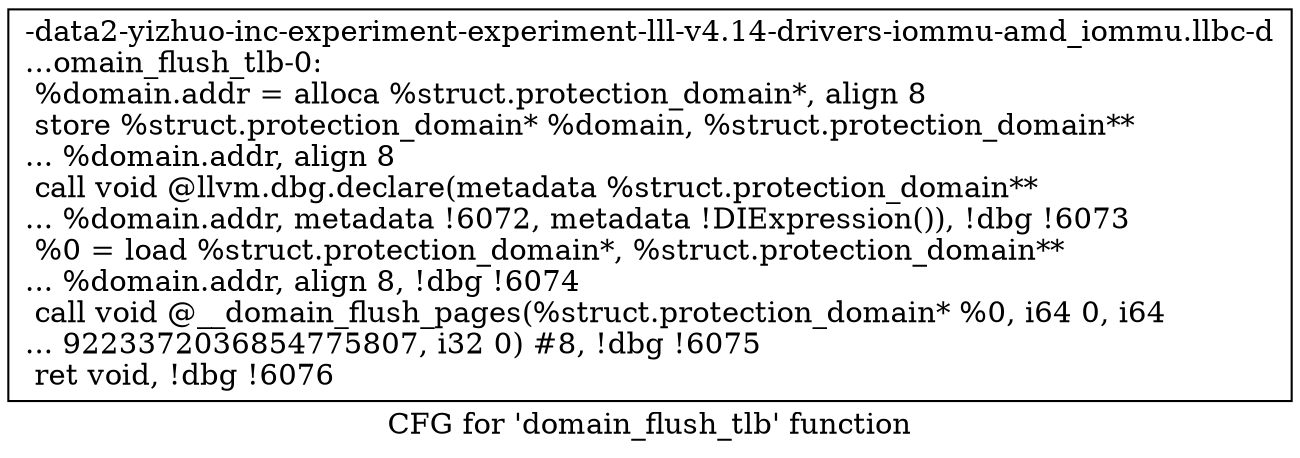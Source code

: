 digraph "CFG for 'domain_flush_tlb' function" {
	label="CFG for 'domain_flush_tlb' function";

	Node0x561b946cc750 [shape=record,label="{-data2-yizhuo-inc-experiment-experiment-lll-v4.14-drivers-iommu-amd_iommu.llbc-d\l...omain_flush_tlb-0:\l  %domain.addr = alloca %struct.protection_domain*, align 8\l  store %struct.protection_domain* %domain, %struct.protection_domain**\l... %domain.addr, align 8\l  call void @llvm.dbg.declare(metadata %struct.protection_domain**\l... %domain.addr, metadata !6072, metadata !DIExpression()), !dbg !6073\l  %0 = load %struct.protection_domain*, %struct.protection_domain**\l... %domain.addr, align 8, !dbg !6074\l  call void @__domain_flush_pages(%struct.protection_domain* %0, i64 0, i64\l... 9223372036854775807, i32 0) #8, !dbg !6075\l  ret void, !dbg !6076\l}"];
}
